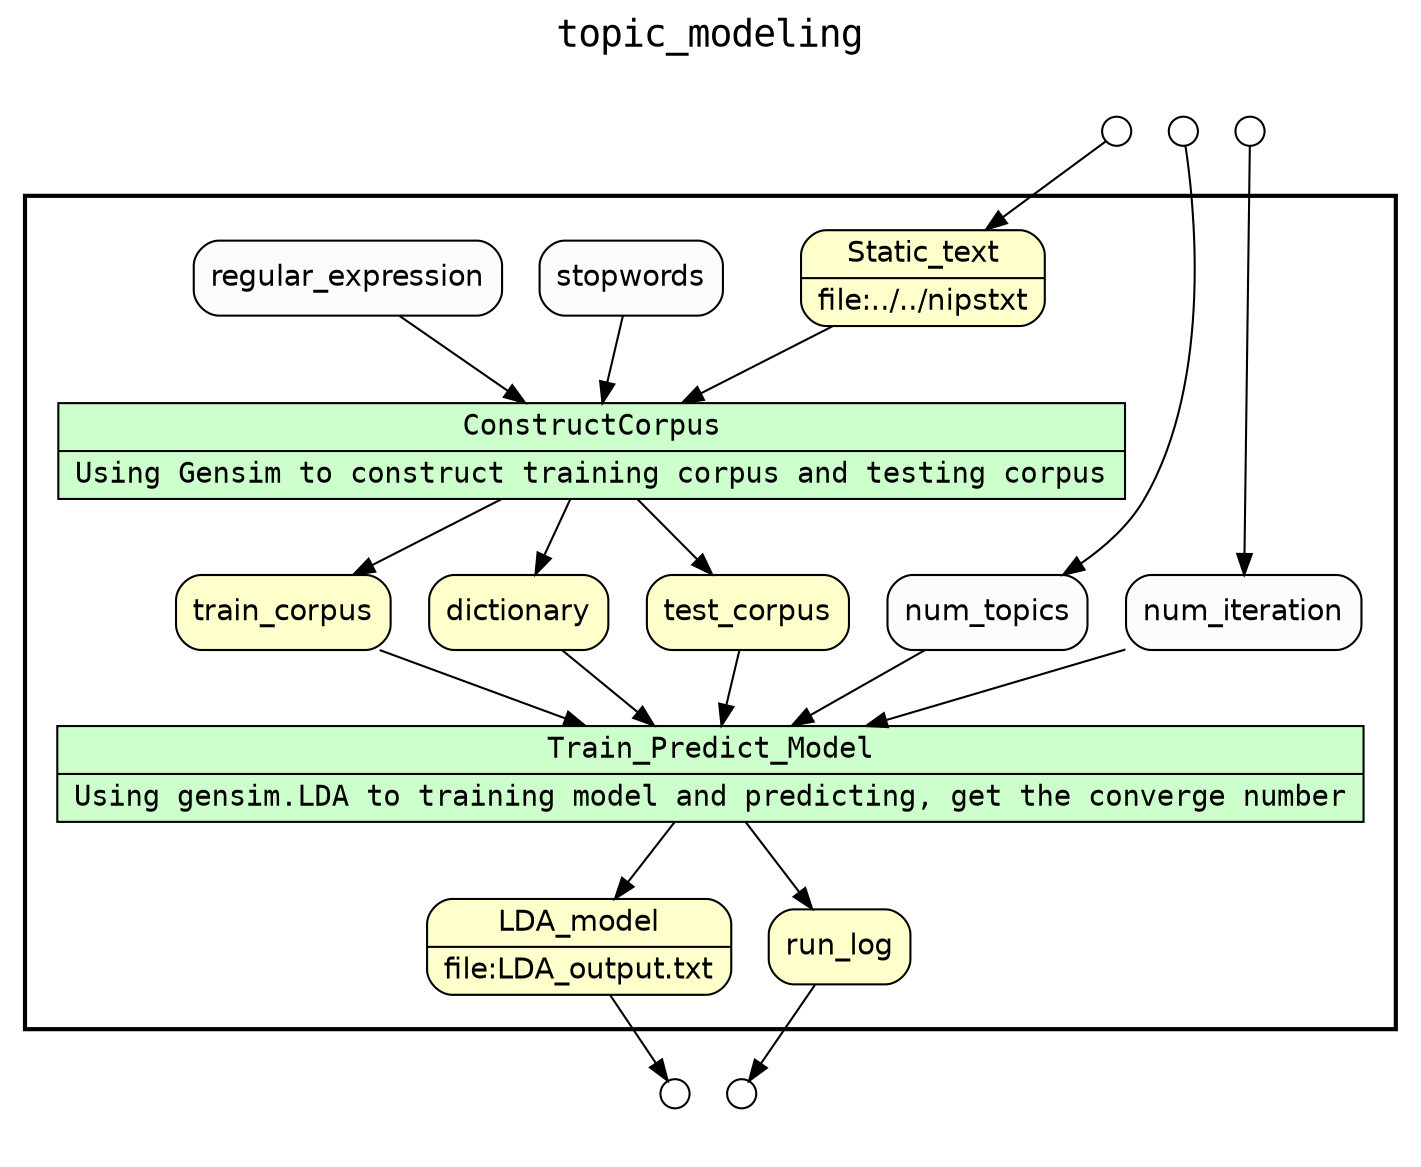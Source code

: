 digraph Workflow {
rankdir=TB
fontname=Courier; fontsize=18; labelloc=t
label=topic_modeling
subgraph cluster_workflow_box_outer { label=""; color=black; penwidth=2
subgraph cluster_workflow_box_inner { label=""; color=white
node[shape=box style=filled fillcolor="#CCFFCC" peripheries=1 fontname=Courier]
node[shape=box style=filled fillcolor="#CCFFCC" peripheries=2 fontname=Courier]
ConstructCorpus [shape=record rankdir=LR label="{<f0> ConstructCorpus |<f1> Using Gensim to construct training corpus and testing corpus}"];
Train_Predict_Model [shape=record rankdir=LR label="{<f0> Train_Predict_Model |<f1> Using gensim.LDA to training model and predicting, get the converge number}"];
node[shape=box style="rounded,filled" fillcolor="#FFFFCC" peripheries=1 fontname=Helvetica]
LDA_model [shape=record rankdir=LR label="{<f0> LDA_model |<f1> file\:LDA_output.txt}"];
run_log
Static_text [shape=record rankdir=LR label="{<f0> Static_text |<f1> file\:../../nipstxt}"];
train_corpus
dictionary
test_corpus
node[shape=box style="rounded,filled" fillcolor="#FCFCFC" peripheries=1 fontname=Helvetica]
num_iteration
num_topics
ConstructCorpus -> dictionary
ConstructCorpus -> train_corpus
ConstructCorpus -> test_corpus
Static_text -> ConstructCorpus
stopwords -> ConstructCorpus
regular_expression -> ConstructCorpus
Train_Predict_Model -> LDA_model
Train_Predict_Model -> run_log
train_corpus -> Train_Predict_Model
dictionary -> Train_Predict_Model
test_corpus -> Train_Predict_Model
num_iteration -> Train_Predict_Model
num_topics -> Train_Predict_Model
}}
subgraph cluster_input_ports_group_outer { label=""; color=white
subgraph cluster_input_ports_group_inner { label=""; color=white
node[shape=circle style="rounded,filled" fillcolor="#FFFFFF" peripheries=1 fontname=Helvetica width=0.2]
Static_text_input_port [label=""]
num_topics_input_port [label=""]
num_iteration_input_port [label=""]
}}
subgraph cluster_output_ports_group_outer { label=""; color=white
subgraph cluster_output_ports_group_inner { label=""; color=white
node[shape=circle style="rounded,filled" fillcolor="#FFFFFF" peripheries=1 fontname=Helvetica width=0.2]
LDA_model_output_port [label=""]
run_log_output_port [label=""]
}}
Static_text_input_port -> Static_text
num_topics_input_port -> num_topics
num_iteration_input_port -> num_iteration
LDA_model -> LDA_model_output_port
run_log -> run_log_output_port
}
